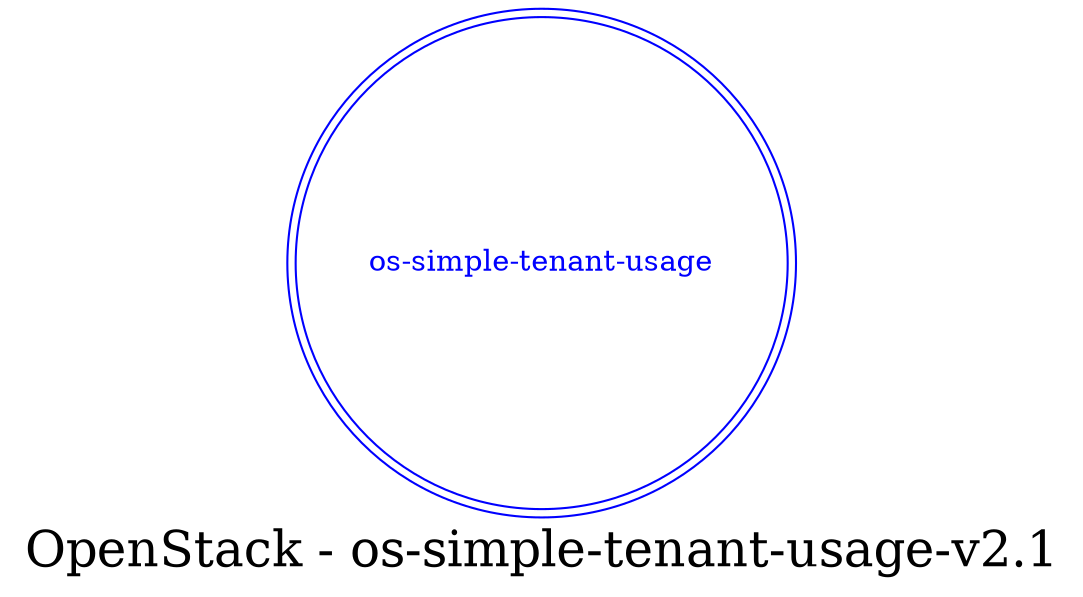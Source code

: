 digraph LexiconGraph {
graph[label="OpenStack - os-simple-tenant-usage-v2.1", fontsize=24]
splines=true
"os-simple-tenant-usage" [color=blue, fontcolor=blue, shape=doublecircle]
}
